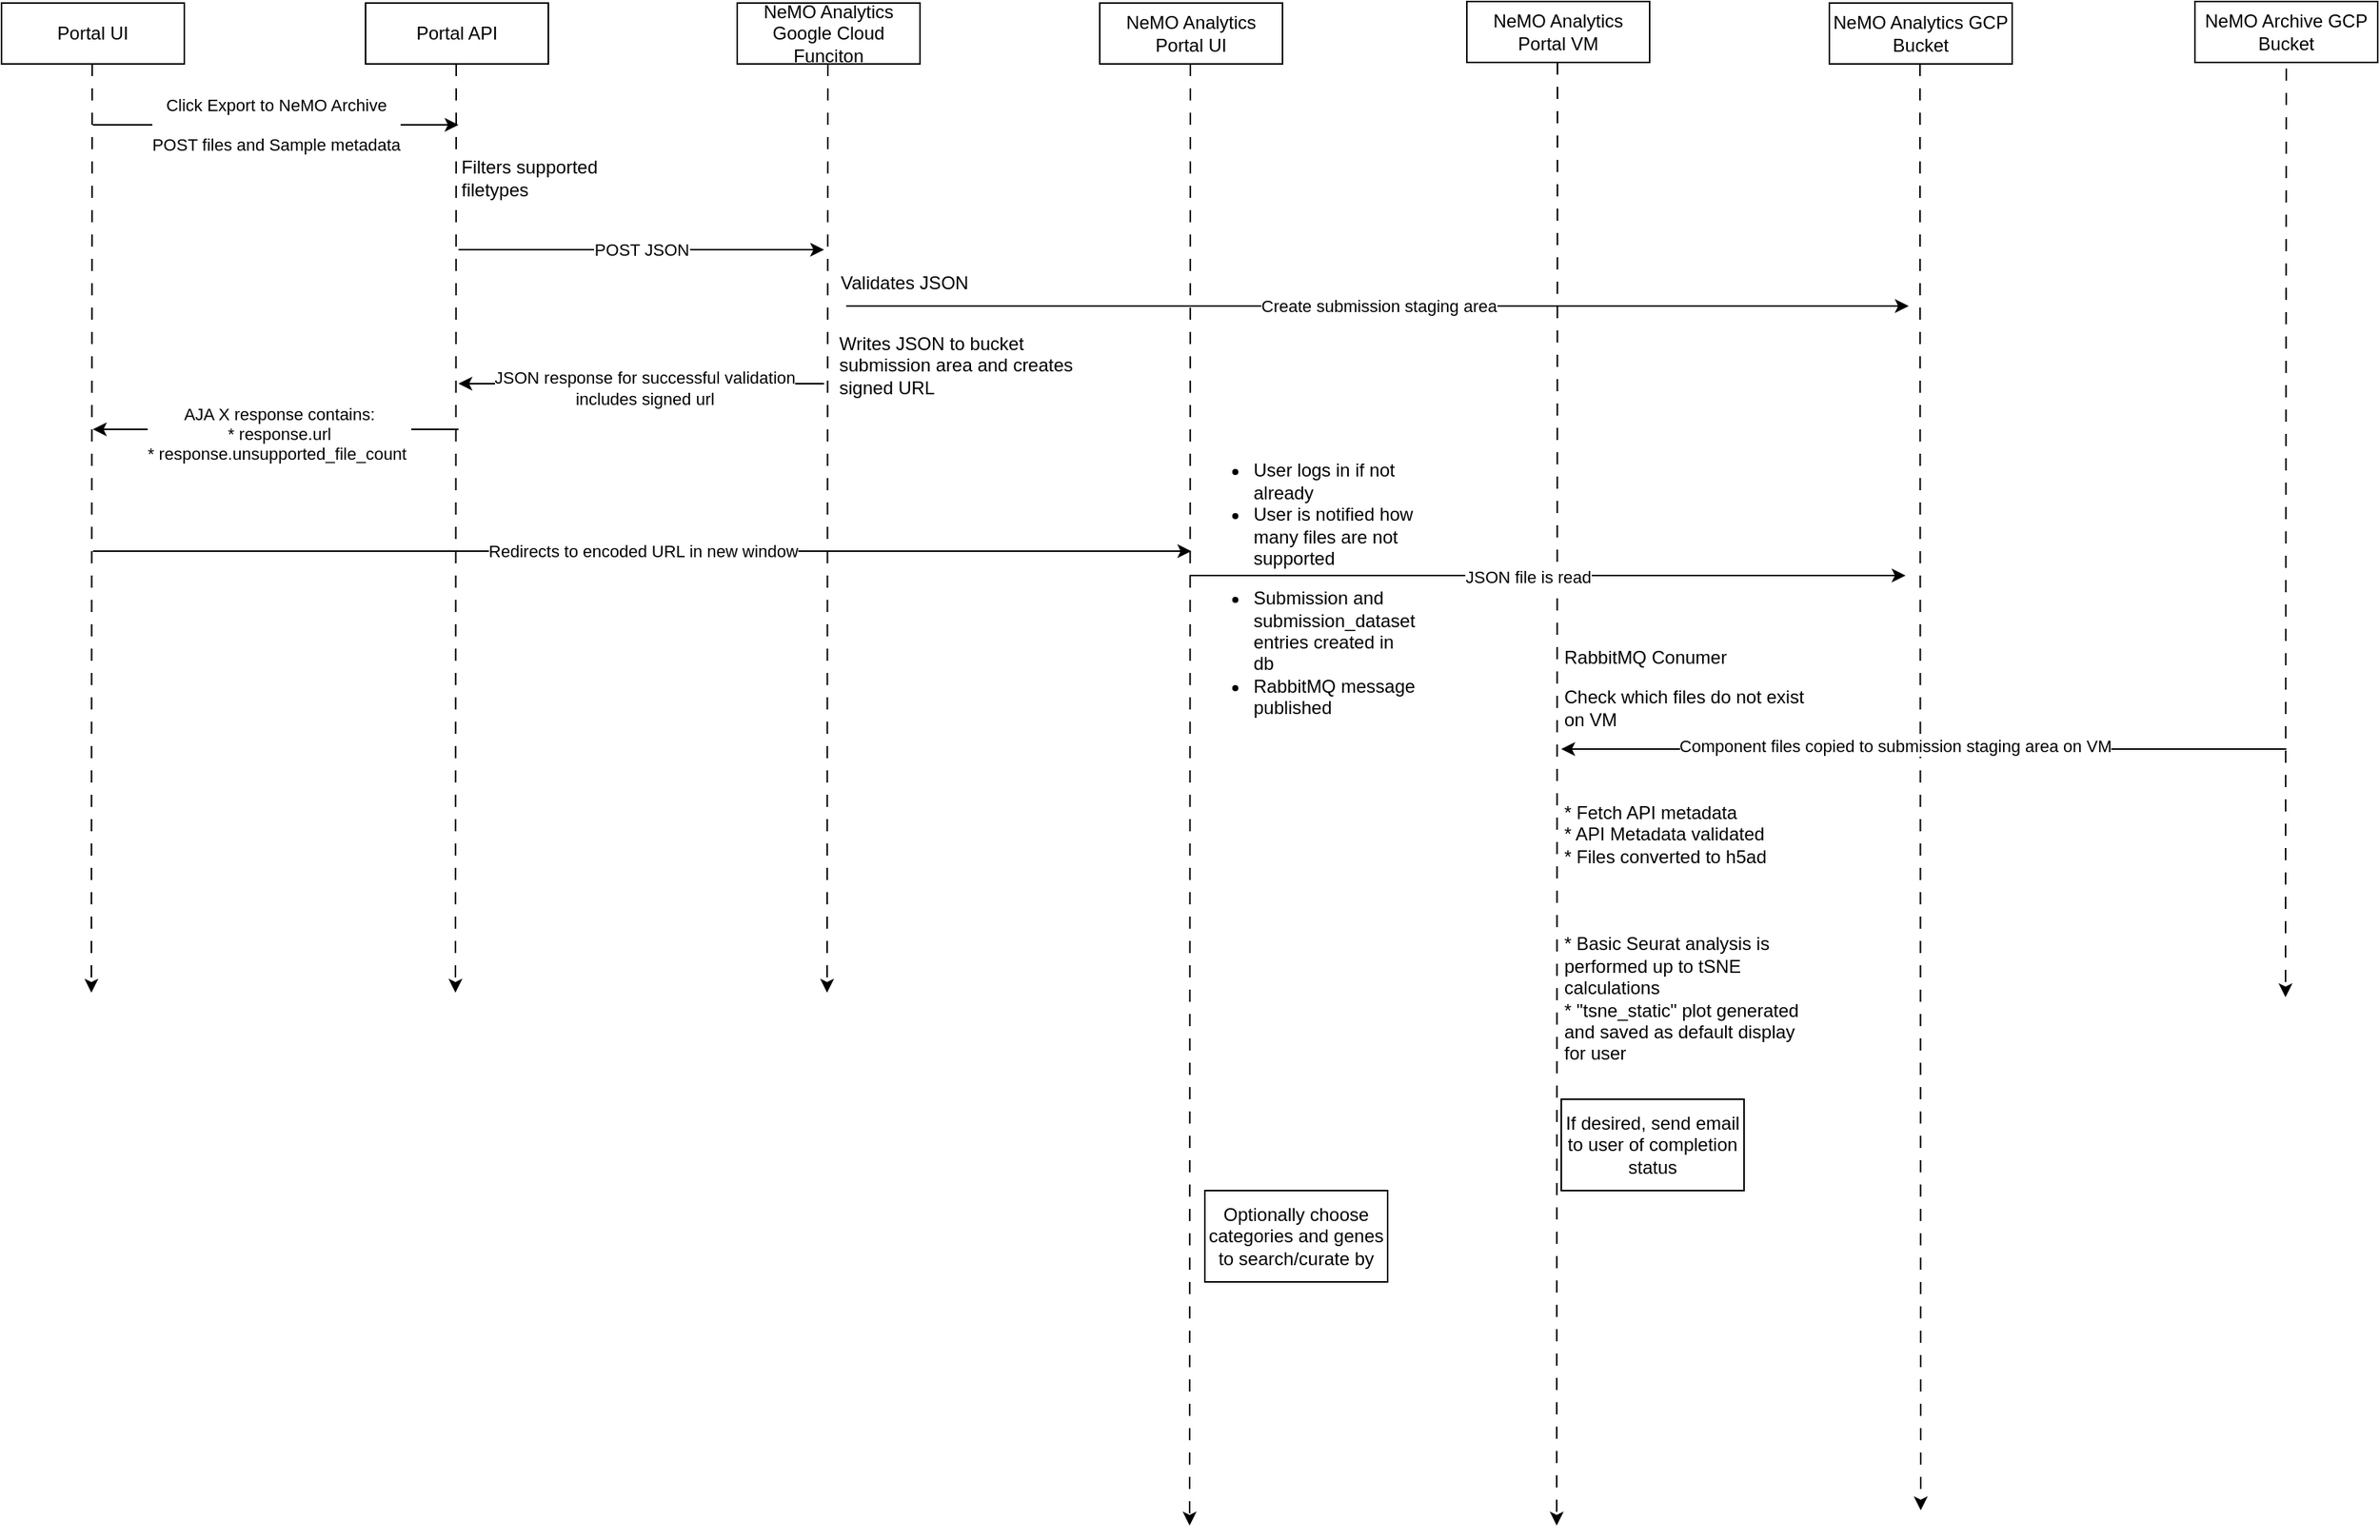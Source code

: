 <mxfile>
    <diagram id="6dscw00UcyDlalNh9v6r" name="Page-1">
        <mxGraphModel dx="1050" dy="826" grid="1" gridSize="10" guides="1" tooltips="1" connect="1" arrows="1" fold="1" page="1" pageScale="1" pageWidth="850" pageHeight="1100" math="0" shadow="0">
            <root>
                <mxCell id="0"/>
                <mxCell id="1" parent="0"/>
                <mxCell id="2" value="Portal UI" style="whiteSpace=wrap;html=1;" parent="1" vertex="1">
                    <mxGeometry y="40" width="120" height="40" as="geometry"/>
                </mxCell>
                <mxCell id="3" value="Portal API" style="whiteSpace=wrap;html=1;" parent="1" vertex="1">
                    <mxGeometry x="239" y="40" width="120" height="40" as="geometry"/>
                </mxCell>
                <mxCell id="4" value="NeMO Analytics Google Cloud Funciton" style="whiteSpace=wrap;html=1;" parent="1" vertex="1">
                    <mxGeometry x="483" y="40" width="120" height="40" as="geometry"/>
                </mxCell>
                <mxCell id="5" value="NeMO Analytics Portal UI" style="whiteSpace=wrap;html=1;" parent="1" vertex="1">
                    <mxGeometry x="721" y="40" width="120" height="40" as="geometry"/>
                </mxCell>
                <mxCell id="7" value="" style="edgeStyle=none;orthogonalLoop=1;jettySize=auto;html=1;dashed=1;dashPattern=8 8;" parent="1" edge="1">
                    <mxGeometry width="80" relative="1" as="geometry">
                        <mxPoint x="59.5" y="80" as="sourcePoint"/>
                        <mxPoint x="59" y="690" as="targetPoint"/>
                        <Array as="points"/>
                    </mxGeometry>
                </mxCell>
                <mxCell id="8" value="" style="edgeStyle=none;orthogonalLoop=1;jettySize=auto;html=1;dashed=1;dashPattern=8 8;" parent="1" edge="1">
                    <mxGeometry width="80" relative="1" as="geometry">
                        <mxPoint x="298.5" y="80" as="sourcePoint"/>
                        <mxPoint x="298" y="690" as="targetPoint"/>
                        <Array as="points"/>
                    </mxGeometry>
                </mxCell>
                <mxCell id="9" value="" style="edgeStyle=none;orthogonalLoop=1;jettySize=auto;html=1;dashed=1;dashPattern=8 8;" parent="1" edge="1">
                    <mxGeometry width="80" relative="1" as="geometry">
                        <mxPoint x="542.5" y="80" as="sourcePoint"/>
                        <mxPoint x="542" y="690" as="targetPoint"/>
                        <Array as="points"/>
                    </mxGeometry>
                </mxCell>
                <mxCell id="10" value="" style="edgeStyle=none;orthogonalLoop=1;jettySize=auto;html=1;dashed=1;dashPattern=8 8;" parent="1" edge="1">
                    <mxGeometry width="80" relative="1" as="geometry">
                        <mxPoint x="780.5" y="80" as="sourcePoint"/>
                        <mxPoint x="780" y="1040" as="targetPoint"/>
                        <Array as="points"/>
                    </mxGeometry>
                </mxCell>
                <mxCell id="11" value="Click Export to NeMO Archive&lt;br&gt;&lt;br&gt;POST files and Sample metadata" style="edgeStyle=none;orthogonalLoop=1;jettySize=auto;html=1;" parent="1" edge="1">
                    <mxGeometry width="80" relative="1" as="geometry">
                        <mxPoint x="60" y="120" as="sourcePoint"/>
                        <mxPoint x="300" y="120" as="targetPoint"/>
                        <Array as="points"/>
                        <mxPoint as="offset"/>
                    </mxGeometry>
                </mxCell>
                <mxCell id="167" value="POST JSON" style="edgeStyle=none;orthogonalLoop=1;jettySize=auto;html=1;" parent="1" edge="1">
                    <mxGeometry width="80" relative="1" as="geometry">
                        <mxPoint x="300" y="202" as="sourcePoint"/>
                        <mxPoint x="540" y="202" as="targetPoint"/>
                        <Array as="points"/>
                        <mxPoint as="offset"/>
                    </mxGeometry>
                </mxCell>
                <mxCell id="168" value="Filters supported filetypes" style="text;strokeColor=none;align=left;fillColor=none;html=1;verticalAlign=middle;whiteSpace=wrap;rounded=0;" parent="1" vertex="1">
                    <mxGeometry x="300" y="140" width="100" height="30" as="geometry"/>
                </mxCell>
                <mxCell id="170" value="&lt;div style=&quot;&quot;&gt;&lt;span style=&quot;background-color: initial;&quot;&gt;Validates JSON&lt;/span&gt;&lt;br&gt;&lt;/div&gt;" style="text;strokeColor=none;align=left;fillColor=none;html=1;verticalAlign=middle;whiteSpace=wrap;rounded=0;" parent="1" vertex="1">
                    <mxGeometry x="549" y="209" width="91" height="30" as="geometry"/>
                </mxCell>
                <mxCell id="173" value="" style="edgeStyle=none;orthogonalLoop=1;jettySize=auto;html=1;" parent="1" edge="1">
                    <mxGeometry width="80" relative="1" as="geometry">
                        <mxPoint x="540" y="290" as="sourcePoint"/>
                        <mxPoint x="300" y="290" as="targetPoint"/>
                        <Array as="points"/>
                    </mxGeometry>
                </mxCell>
                <mxCell id="175" value="JSON response for successful validation&lt;br&gt;includes signed url" style="edgeLabel;html=1;align=center;verticalAlign=middle;resizable=0;points=[];" parent="173" vertex="1" connectable="0">
                    <mxGeometry x="0.088" y="3" relative="1" as="geometry">
                        <mxPoint x="12" as="offset"/>
                    </mxGeometry>
                </mxCell>
                <mxCell id="176" value="" style="edgeStyle=none;orthogonalLoop=1;jettySize=auto;html=1;" parent="1" edge="1">
                    <mxGeometry width="80" relative="1" as="geometry">
                        <mxPoint x="300" y="320" as="sourcePoint"/>
                        <mxPoint x="60" y="320" as="targetPoint"/>
                        <Array as="points"/>
                    </mxGeometry>
                </mxCell>
                <mxCell id="177" value="AJA X response contains:&lt;br&gt;* response.url&lt;br&gt;* response.unsupported_file_count&amp;nbsp;" style="edgeLabel;html=1;align=center;verticalAlign=middle;resizable=0;points=[];" parent="176" vertex="1" connectable="0">
                    <mxGeometry x="0.088" y="3" relative="1" as="geometry">
                        <mxPoint x="12" as="offset"/>
                    </mxGeometry>
                </mxCell>
                <mxCell id="178" value="Redirects to encoded URL in new window" style="edgeStyle=none;orthogonalLoop=1;jettySize=auto;html=1;" parent="1" edge="1">
                    <mxGeometry width="80" relative="1" as="geometry">
                        <mxPoint x="60" y="400" as="sourcePoint"/>
                        <mxPoint x="781.053" y="400" as="targetPoint"/>
                        <Array as="points"/>
                    </mxGeometry>
                </mxCell>
                <mxCell id="179" value="&lt;ul&gt;&lt;li&gt;User logs in if not already&lt;/li&gt;&lt;li&gt;User is notified how many files are not supported&lt;/li&gt;&lt;/ul&gt;&lt;ul&gt;&lt;li&gt;&lt;span style=&quot;background-color: initial;&quot;&gt;Submission and submission_dataset entries created in db&lt;/span&gt;&lt;/li&gt;&lt;li&gt;&lt;span style=&quot;background-color: initial;&quot;&gt;RabbitMQ message published&lt;/span&gt;&lt;br&gt;&lt;/li&gt;&lt;/ul&gt;" style="text;strokeColor=none;align=left;fillColor=none;html=1;verticalAlign=middle;whiteSpace=wrap;rounded=0;" parent="1" vertex="1">
                    <mxGeometry x="780" y="410" width="140" height="30" as="geometry"/>
                </mxCell>
                <mxCell id="182" value="NeMO Analytics Portal VM" style="whiteSpace=wrap;html=1;" parent="1" vertex="1">
                    <mxGeometry x="962" y="39" width="120" height="40" as="geometry"/>
                </mxCell>
                <mxCell id="183" value="" style="edgeStyle=none;orthogonalLoop=1;jettySize=auto;html=1;dashed=1;dashPattern=8 8;" parent="1" edge="1">
                    <mxGeometry width="80" relative="1" as="geometry">
                        <mxPoint x="1021.5" y="79" as="sourcePoint"/>
                        <mxPoint x="1021" y="1040" as="targetPoint"/>
                        <Array as="points"/>
                    </mxGeometry>
                </mxCell>
                <mxCell id="185" value="NeMO Analytics GCP Bucket" style="whiteSpace=wrap;html=1;" parent="1" vertex="1">
                    <mxGeometry x="1200" y="40" width="120" height="40" as="geometry"/>
                </mxCell>
                <mxCell id="186" value="" style="edgeStyle=none;orthogonalLoop=1;jettySize=auto;html=1;dashed=1;dashPattern=8 8;" parent="1" edge="1">
                    <mxGeometry width="80" relative="1" as="geometry">
                        <mxPoint x="1259.5" y="80" as="sourcePoint"/>
                        <mxPoint x="1260" y="1030" as="targetPoint"/>
                        <Array as="points"/>
                    </mxGeometry>
                </mxCell>
                <mxCell id="187" value="&lt;span style=&quot;background-color: initial;&quot;&gt;Writes JSON to bucket submission area and creates signed URL&lt;/span&gt;" style="text;whiteSpace=wrap;html=1;align=left;" parent="1" vertex="1">
                    <mxGeometry x="548" y="250" width="175" height="20" as="geometry"/>
                </mxCell>
                <mxCell id="188" value="Create submission staging area" style="edgeStyle=none;orthogonalLoop=1;jettySize=auto;html=1;" parent="1" edge="1">
                    <mxGeometry width="80" relative="1" as="geometry">
                        <mxPoint x="554.5" y="239" as="sourcePoint"/>
                        <mxPoint x="1252.105" y="239" as="targetPoint"/>
                        <Array as="points"/>
                    </mxGeometry>
                </mxCell>
                <mxCell id="190" value="RabbitMQ Conumer" style="text;strokeColor=none;align=left;fillColor=none;html=1;verticalAlign=middle;whiteSpace=wrap;rounded=0;" parent="1" vertex="1">
                    <mxGeometry x="1024" y="455" width="140" height="30" as="geometry"/>
                </mxCell>
                <mxCell id="191" value="" style="edgeStyle=none;orthogonalLoop=1;jettySize=auto;html=1;exitX=0;exitY=1;exitDx=0;exitDy=0;" parent="1" edge="1">
                    <mxGeometry width="80" relative="1" as="geometry">
                        <mxPoint x="780" y="416" as="sourcePoint"/>
                        <mxPoint x="1250" y="416" as="targetPoint"/>
                        <Array as="points">
                            <mxPoint x="1110" y="416"/>
                        </Array>
                    </mxGeometry>
                </mxCell>
                <mxCell id="192" value="JSON file is read" style="edgeLabel;html=1;align=center;verticalAlign=middle;resizable=0;points=[];" parent="191" vertex="1" connectable="0">
                    <mxGeometry x="-0.058" y="-3" relative="1" as="geometry">
                        <mxPoint y="-2" as="offset"/>
                    </mxGeometry>
                </mxCell>
                <mxCell id="193" value="NeMO Archive GCP Bucket" style="whiteSpace=wrap;html=1;" parent="1" vertex="1">
                    <mxGeometry x="1440" y="39" width="120" height="40" as="geometry"/>
                </mxCell>
                <mxCell id="194" value="" style="edgeStyle=none;orthogonalLoop=1;jettySize=auto;html=1;dashed=1;dashPattern=8 8;" parent="1" edge="1">
                    <mxGeometry width="80" relative="1" as="geometry">
                        <mxPoint x="1499.97" y="83" as="sourcePoint"/>
                        <mxPoint x="1499.47" y="693.0" as="targetPoint"/>
                        <Array as="points"/>
                    </mxGeometry>
                </mxCell>
                <mxCell id="195" value="Check which files do not exist on VM" style="text;strokeColor=none;align=left;fillColor=none;html=1;verticalAlign=middle;whiteSpace=wrap;rounded=0;" parent="1" vertex="1">
                    <mxGeometry x="1024" y="488" width="160" height="30" as="geometry"/>
                </mxCell>
                <mxCell id="196" value="" style="edgeStyle=none;orthogonalLoop=1;jettySize=auto;html=1;rounded=1;" parent="1" edge="1">
                    <mxGeometry width="80" relative="1" as="geometry">
                        <mxPoint x="1500" y="530" as="sourcePoint"/>
                        <mxPoint x="1024" y="530" as="targetPoint"/>
                    </mxGeometry>
                </mxCell>
                <mxCell id="197" value="Component files copied to submission staging area on VM" style="edgeLabel;html=1;align=center;verticalAlign=middle;resizable=0;points=[];" parent="196" vertex="1" connectable="0">
                    <mxGeometry x="0.08" y="-2" relative="1" as="geometry">
                        <mxPoint as="offset"/>
                    </mxGeometry>
                </mxCell>
                <mxCell id="198" value="* Fetch API metadata&lt;br&gt;* API Metadata validated&lt;br&gt;* Files converted to h5ad" style="text;strokeColor=none;align=left;fillColor=none;html=1;verticalAlign=middle;whiteSpace=wrap;rounded=0;" parent="1" vertex="1">
                    <mxGeometry x="1024" y="571" width="160" height="30" as="geometry"/>
                </mxCell>
                <mxCell id="203" value="* Basic Seurat analysis is performed up to tSNE calculations&lt;br&gt;* &quot;tsne_static&quot; plot generated and saved as default display for user" style="text;strokeColor=none;align=left;fillColor=none;html=1;verticalAlign=middle;whiteSpace=wrap;rounded=0;" parent="1" vertex="1">
                    <mxGeometry x="1024" y="679" width="160" height="30" as="geometry"/>
                </mxCell>
                <mxCell id="204" value="Optionally choose categories and genes to search/curate by" style="whiteSpace=wrap;html=1;" parent="1" vertex="1">
                    <mxGeometry x="790" y="820" width="120" height="60" as="geometry"/>
                </mxCell>
                <mxCell id="205" value="If desired, send email to user of completion status" style="whiteSpace=wrap;html=1;" parent="1" vertex="1">
                    <mxGeometry x="1024" y="760" width="120" height="60" as="geometry"/>
                </mxCell>
            </root>
        </mxGraphModel>
    </diagram>
</mxfile>